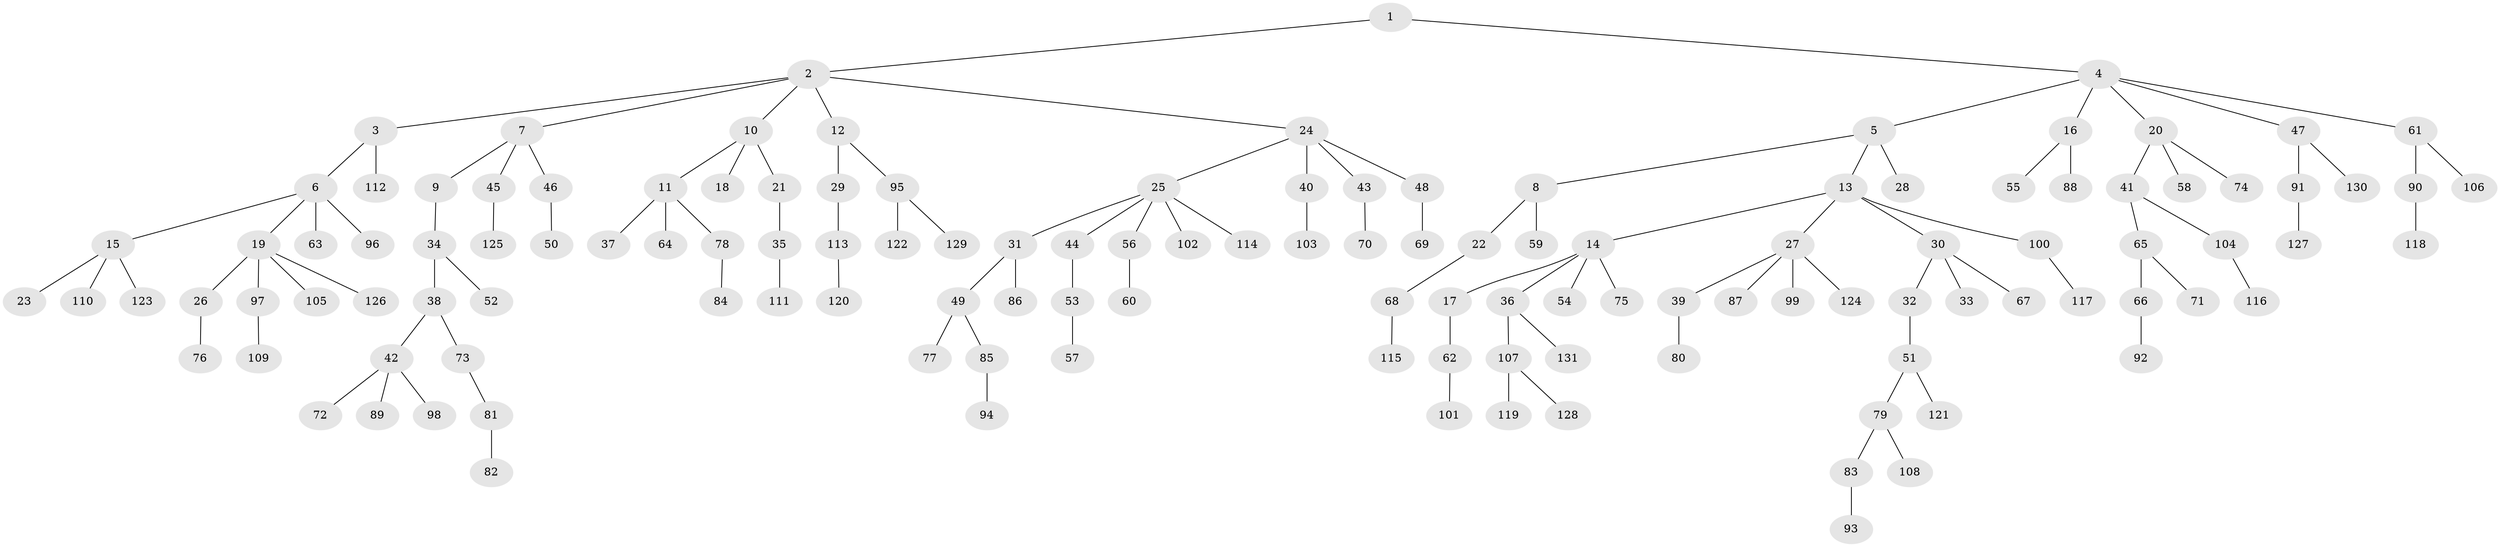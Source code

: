 // Generated by graph-tools (version 1.1) at 2025/53/03/09/25 04:53:41]
// undirected, 131 vertices, 130 edges
graph export_dot {
graph [start="1"]
  node [color=gray90,style=filled];
  1;
  2;
  3;
  4;
  5;
  6;
  7;
  8;
  9;
  10;
  11;
  12;
  13;
  14;
  15;
  16;
  17;
  18;
  19;
  20;
  21;
  22;
  23;
  24;
  25;
  26;
  27;
  28;
  29;
  30;
  31;
  32;
  33;
  34;
  35;
  36;
  37;
  38;
  39;
  40;
  41;
  42;
  43;
  44;
  45;
  46;
  47;
  48;
  49;
  50;
  51;
  52;
  53;
  54;
  55;
  56;
  57;
  58;
  59;
  60;
  61;
  62;
  63;
  64;
  65;
  66;
  67;
  68;
  69;
  70;
  71;
  72;
  73;
  74;
  75;
  76;
  77;
  78;
  79;
  80;
  81;
  82;
  83;
  84;
  85;
  86;
  87;
  88;
  89;
  90;
  91;
  92;
  93;
  94;
  95;
  96;
  97;
  98;
  99;
  100;
  101;
  102;
  103;
  104;
  105;
  106;
  107;
  108;
  109;
  110;
  111;
  112;
  113;
  114;
  115;
  116;
  117;
  118;
  119;
  120;
  121;
  122;
  123;
  124;
  125;
  126;
  127;
  128;
  129;
  130;
  131;
  1 -- 2;
  1 -- 4;
  2 -- 3;
  2 -- 7;
  2 -- 10;
  2 -- 12;
  2 -- 24;
  3 -- 6;
  3 -- 112;
  4 -- 5;
  4 -- 16;
  4 -- 20;
  4 -- 47;
  4 -- 61;
  5 -- 8;
  5 -- 13;
  5 -- 28;
  6 -- 15;
  6 -- 19;
  6 -- 63;
  6 -- 96;
  7 -- 9;
  7 -- 45;
  7 -- 46;
  8 -- 22;
  8 -- 59;
  9 -- 34;
  10 -- 11;
  10 -- 18;
  10 -- 21;
  11 -- 37;
  11 -- 64;
  11 -- 78;
  12 -- 29;
  12 -- 95;
  13 -- 14;
  13 -- 27;
  13 -- 30;
  13 -- 100;
  14 -- 17;
  14 -- 36;
  14 -- 54;
  14 -- 75;
  15 -- 23;
  15 -- 110;
  15 -- 123;
  16 -- 55;
  16 -- 88;
  17 -- 62;
  19 -- 26;
  19 -- 97;
  19 -- 105;
  19 -- 126;
  20 -- 41;
  20 -- 58;
  20 -- 74;
  21 -- 35;
  22 -- 68;
  24 -- 25;
  24 -- 40;
  24 -- 43;
  24 -- 48;
  25 -- 31;
  25 -- 44;
  25 -- 56;
  25 -- 102;
  25 -- 114;
  26 -- 76;
  27 -- 39;
  27 -- 87;
  27 -- 99;
  27 -- 124;
  29 -- 113;
  30 -- 32;
  30 -- 33;
  30 -- 67;
  31 -- 49;
  31 -- 86;
  32 -- 51;
  34 -- 38;
  34 -- 52;
  35 -- 111;
  36 -- 107;
  36 -- 131;
  38 -- 42;
  38 -- 73;
  39 -- 80;
  40 -- 103;
  41 -- 65;
  41 -- 104;
  42 -- 72;
  42 -- 89;
  42 -- 98;
  43 -- 70;
  44 -- 53;
  45 -- 125;
  46 -- 50;
  47 -- 91;
  47 -- 130;
  48 -- 69;
  49 -- 77;
  49 -- 85;
  51 -- 79;
  51 -- 121;
  53 -- 57;
  56 -- 60;
  61 -- 90;
  61 -- 106;
  62 -- 101;
  65 -- 66;
  65 -- 71;
  66 -- 92;
  68 -- 115;
  73 -- 81;
  78 -- 84;
  79 -- 83;
  79 -- 108;
  81 -- 82;
  83 -- 93;
  85 -- 94;
  90 -- 118;
  91 -- 127;
  95 -- 122;
  95 -- 129;
  97 -- 109;
  100 -- 117;
  104 -- 116;
  107 -- 119;
  107 -- 128;
  113 -- 120;
}

